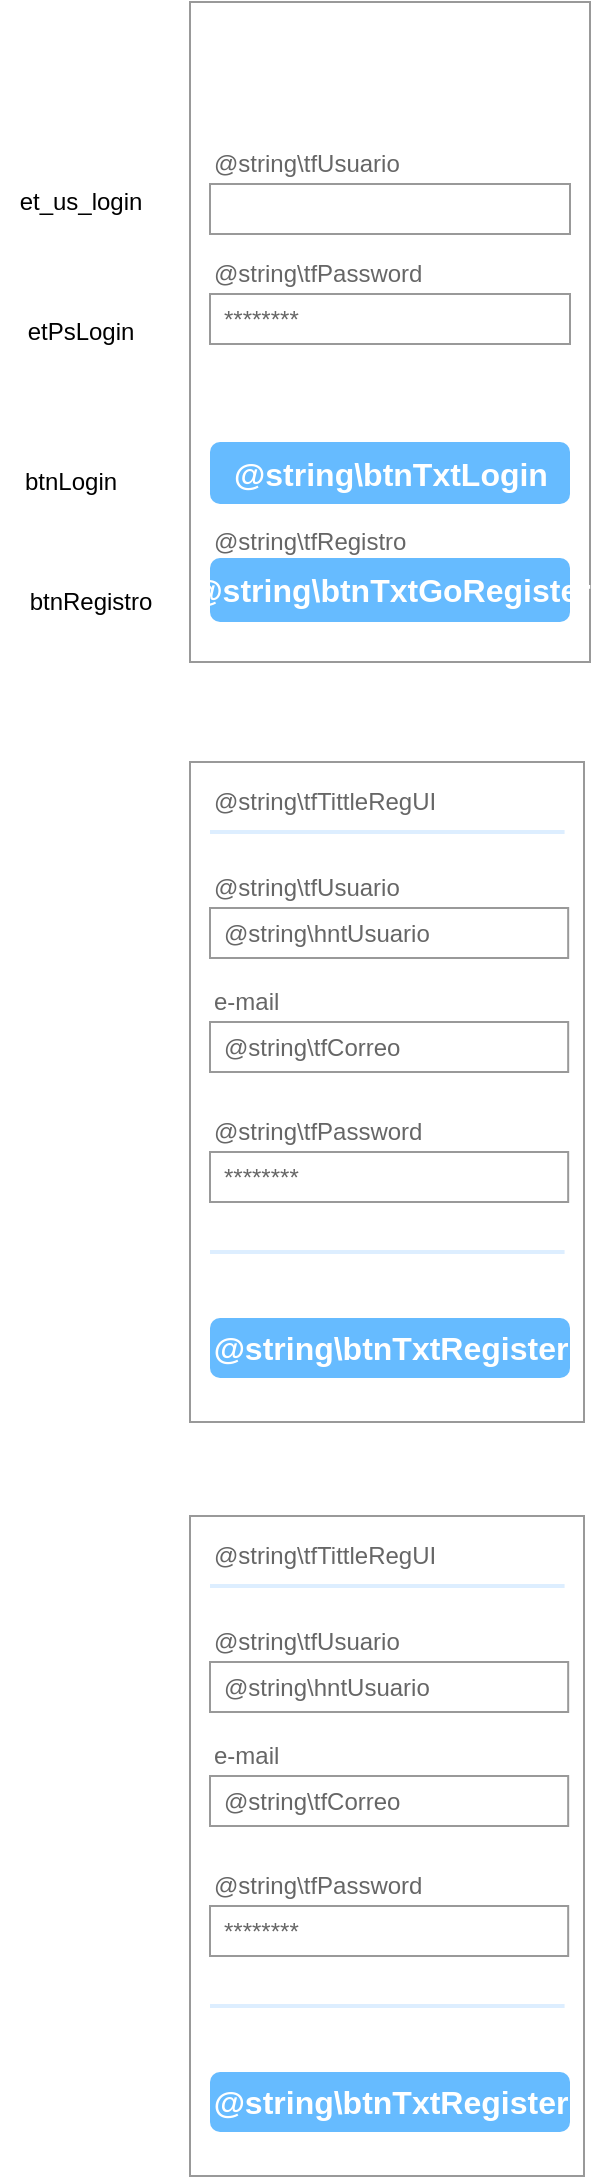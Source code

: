 <mxfile version="13.8.0" type="device"><diagram name="Page-1" id="f1b7ffb7-ca1e-a977-7cf5-a751b3c06c05"><mxGraphModel dx="723" dy="375" grid="1" gridSize="10" guides="1" tooltips="1" connect="1" arrows="1" fold="1" page="1" pageScale="1" pageWidth="826" pageHeight="1169" background="#ffffff" math="0" shadow="0"><root><mxCell id="0"/><mxCell id="1" parent="0"/><mxCell id="pDR9ldHMDZx-kZhfTg0B-75" value="" style="strokeWidth=1;shadow=0;dashed=0;align=center;html=1;shape=mxgraph.mockup.forms.rrect;rSize=0;strokeColor=#999999;fillColor=#ffffff;" parent="1" vertex="1"><mxGeometry x="130" y="30" width="200" height="330" as="geometry"/></mxCell><mxCell id="pDR9ldHMDZx-kZhfTg0B-76" value="" style="strokeWidth=1;shadow=0;dashed=0;align=center;html=1;shape=mxgraph.mockup.forms.anchor;fontSize=12;fontColor=#666666;align=left;resizeWidth=1;spacingLeft=0;" parent="pDR9ldHMDZx-kZhfTg0B-75" vertex="1"><mxGeometry width="100" height="20" relative="1" as="geometry"><mxPoint x="10" y="10" as="offset"/></mxGeometry></mxCell><mxCell id="pDR9ldHMDZx-kZhfTg0B-78" value="@string\tfUsuario" style="strokeWidth=1;shadow=0;dashed=0;align=center;html=1;shape=mxgraph.mockup.forms.anchor;fontSize=12;fontColor=#666666;align=left;resizeWidth=1;spacingLeft=0;" parent="pDR9ldHMDZx-kZhfTg0B-75" vertex="1"><mxGeometry width="100" height="20" relative="1" as="geometry"><mxPoint x="10" y="71" as="offset"/></mxGeometry></mxCell><mxCell id="pDR9ldHMDZx-kZhfTg0B-79" value="" style="strokeWidth=1;shadow=0;dashed=0;align=center;html=1;shape=mxgraph.mockup.forms.rrect;rSize=0;strokeColor=#999999;fontColor=#666666;align=left;spacingLeft=5;resizeWidth=1;" parent="pDR9ldHMDZx-kZhfTg0B-75" vertex="1"><mxGeometry width="180" height="25" relative="1" as="geometry"><mxPoint x="10" y="91" as="offset"/></mxGeometry></mxCell><mxCell id="pDR9ldHMDZx-kZhfTg0B-80" value="@string\tfPassword" style="strokeWidth=1;shadow=0;dashed=0;align=center;html=1;shape=mxgraph.mockup.forms.anchor;fontSize=12;fontColor=#666666;align=left;resizeWidth=1;spacingLeft=0;" parent="pDR9ldHMDZx-kZhfTg0B-75" vertex="1"><mxGeometry width="140" height="20" relative="1" as="geometry"><mxPoint x="10" y="126" as="offset"/></mxGeometry></mxCell><mxCell id="pDR9ldHMDZx-kZhfTg0B-81" value="********" style="strokeWidth=1;shadow=0;dashed=0;align=center;html=1;shape=mxgraph.mockup.forms.rrect;rSize=0;strokeColor=#999999;fontColor=#666666;align=left;spacingLeft=5;resizeWidth=1;" parent="pDR9ldHMDZx-kZhfTg0B-75" vertex="1"><mxGeometry width="180" height="25" relative="1" as="geometry"><mxPoint x="10" y="146" as="offset"/></mxGeometry></mxCell><mxCell id="pDR9ldHMDZx-kZhfTg0B-82" value="@string\btnTxtLogin" style="strokeWidth=1;shadow=0;dashed=0;align=center;html=1;shape=mxgraph.mockup.forms.rrect;rSize=5;strokeColor=none;fontColor=#ffffff;fillColor=#66bbff;fontSize=16;fontStyle=1;" parent="pDR9ldHMDZx-kZhfTg0B-75" vertex="1"><mxGeometry y="1" width="180" height="31" relative="1" as="geometry"><mxPoint x="10" y="-110" as="offset"/></mxGeometry></mxCell><mxCell id="pDR9ldHMDZx-kZhfTg0B-83" value="" style="strokeWidth=1;shadow=0;dashed=0;align=center;html=1;shape=mxgraph.mockup.forms.anchor;fontSize=12;fontColor=#9999ff;align=left;spacingLeft=0;fontStyle=4;resizeWidth=1;" parent="pDR9ldHMDZx-kZhfTg0B-75" vertex="1"><mxGeometry y="1" width="150" height="20" relative="1" as="geometry"><mxPoint x="10" y="-110" as="offset"/></mxGeometry></mxCell><mxCell id="pDR9ldHMDZx-kZhfTg0B-85" value="@string\tfRegistro" style="strokeWidth=1;shadow=0;dashed=0;align=center;html=1;shape=mxgraph.mockup.forms.anchor;fontSize=12;fontColor=#666666;align=left;spacingLeft=0;resizeWidth=1;" parent="pDR9ldHMDZx-kZhfTg0B-75" vertex="1"><mxGeometry y="1" width="150" height="20" relative="1" as="geometry"><mxPoint x="10" y="-70" as="offset"/></mxGeometry></mxCell><mxCell id="pDR9ldHMDZx-kZhfTg0B-86" value="@string\btnTxtGoRegister" style="strokeWidth=1;shadow=0;dashed=0;align=center;html=1;shape=mxgraph.mockup.forms.rrect;rSize=5;strokeColor=none;fontColor=#ffffff;fillColor=#66bbff;fontSize=16;fontStyle=1;" parent="pDR9ldHMDZx-kZhfTg0B-75" vertex="1"><mxGeometry y="1" width="180" height="32" relative="1" as="geometry"><mxPoint x="10" y="-52" as="offset"/></mxGeometry></mxCell><mxCell id="pDR9ldHMDZx-kZhfTg0B-87" value="" style="strokeWidth=1;shadow=0;dashed=0;align=center;html=1;shape=mxgraph.mockup.forms.rrect;rSize=0;strokeColor=#999999;fillColor=#ffffff;" parent="1" vertex="1"><mxGeometry x="130" y="410" width="197" height="330" as="geometry"/></mxCell><mxCell id="pDR9ldHMDZx-kZhfTg0B-88" value="@string\tfTittleRegUI" style="strokeWidth=1;shadow=0;dashed=0;align=center;html=1;shape=mxgraph.mockup.forms.anchor;fontSize=12;fontColor=#666666;align=left;resizeWidth=1;spacingLeft=0;" parent="pDR9ldHMDZx-kZhfTg0B-87" vertex="1"><mxGeometry width="147.487" height="20" relative="1" as="geometry"><mxPoint x="10" y="10" as="offset"/></mxGeometry></mxCell><mxCell id="pDR9ldHMDZx-kZhfTg0B-89" value="" style="shape=line;strokeColor=#ddeeff;strokeWidth=2;html=1;resizeWidth=1;" parent="pDR9ldHMDZx-kZhfTg0B-87" vertex="1"><mxGeometry width="177.3" height="10" relative="1" as="geometry"><mxPoint x="10" y="30" as="offset"/></mxGeometry></mxCell><mxCell id="pDR9ldHMDZx-kZhfTg0B-90" value="@string\tfUsuario" style="strokeWidth=1;shadow=0;dashed=0;align=center;html=1;shape=mxgraph.mockup.forms.anchor;fontSize=12;fontColor=#666666;align=left;resizeWidth=1;spacingLeft=0;" parent="pDR9ldHMDZx-kZhfTg0B-87" vertex="1"><mxGeometry width="98.5" height="20" relative="1" as="geometry"><mxPoint x="10" y="53" as="offset"/></mxGeometry></mxCell><mxCell id="pDR9ldHMDZx-kZhfTg0B-91" value="@string\hntUsuario" style="strokeWidth=1;shadow=0;dashed=0;align=center;html=1;shape=mxgraph.mockup.forms.rrect;rSize=0;strokeColor=#999999;fontColor=#666666;align=left;spacingLeft=5;resizeWidth=1;" parent="pDR9ldHMDZx-kZhfTg0B-87" vertex="1"><mxGeometry width="179.091" height="25" relative="1" as="geometry"><mxPoint x="10" y="73" as="offset"/></mxGeometry></mxCell><mxCell id="pDR9ldHMDZx-kZhfTg0B-92" value="@string\tfPassword" style="strokeWidth=1;shadow=0;dashed=0;align=center;html=1;shape=mxgraph.mockup.forms.anchor;fontSize=12;fontColor=#666666;align=left;resizeWidth=1;spacingLeft=0;" parent="pDR9ldHMDZx-kZhfTg0B-87" vertex="1"><mxGeometry width="98.5" height="20" relative="1" as="geometry"><mxPoint x="10" y="175" as="offset"/></mxGeometry></mxCell><mxCell id="pDR9ldHMDZx-kZhfTg0B-93" value="********" style="strokeWidth=1;shadow=0;dashed=0;align=center;html=1;shape=mxgraph.mockup.forms.rrect;rSize=0;strokeColor=#999999;fontColor=#666666;align=left;spacingLeft=5;resizeWidth=1;" parent="pDR9ldHMDZx-kZhfTg0B-87" vertex="1"><mxGeometry width="179.091" height="25" relative="1" as="geometry"><mxPoint x="10" y="195" as="offset"/></mxGeometry></mxCell><mxCell id="pDR9ldHMDZx-kZhfTg0B-96" value="" style="shape=line;strokeColor=#ddeeff;strokeWidth=2;html=1;resizeWidth=1;" parent="pDR9ldHMDZx-kZhfTg0B-87" vertex="1"><mxGeometry y="1" width="177.3" height="10" relative="1" as="geometry"><mxPoint x="10" y="-90" as="offset"/></mxGeometry></mxCell><mxCell id="pDR9ldHMDZx-kZhfTg0B-97" value="" style="strokeWidth=1;shadow=0;dashed=0;align=center;html=1;shape=mxgraph.mockup.forms.anchor;fontSize=12;fontColor=#666666;align=left;spacingLeft=0;resizeWidth=1;" parent="pDR9ldHMDZx-kZhfTg0B-87" vertex="1"><mxGeometry y="1" width="147.75" height="20" relative="1" as="geometry"><mxPoint x="10" y="-70" as="offset"/></mxGeometry></mxCell><mxCell id="pDR9ldHMDZx-kZhfTg0B-98" value="@string\btnTxtRegister" style="strokeWidth=1;shadow=0;dashed=0;align=center;html=1;shape=mxgraph.mockup.forms.rrect;rSize=5;strokeColor=none;fontColor=#ffffff;fillColor=#66bbff;fontSize=16;fontStyle=1;" parent="pDR9ldHMDZx-kZhfTg0B-87" vertex="1"><mxGeometry y="1" width="180" height="30" relative="1" as="geometry"><mxPoint x="10" y="-52" as="offset"/></mxGeometry></mxCell><mxCell id="pDR9ldHMDZx-kZhfTg0B-99" value="e-mail" style="strokeWidth=1;shadow=0;dashed=0;align=center;html=1;shape=mxgraph.mockup.forms.anchor;fontSize=12;fontColor=#666666;align=left;resizeWidth=1;spacingLeft=0;" parent="pDR9ldHMDZx-kZhfTg0B-87" vertex="1"><mxGeometry width="98.5" height="20" relative="1" as="geometry"><mxPoint x="10" y="110" as="offset"/></mxGeometry></mxCell><mxCell id="pDR9ldHMDZx-kZhfTg0B-100" value="@string\tfCorreo" style="strokeWidth=1;shadow=0;dashed=0;align=center;html=1;shape=mxgraph.mockup.forms.rrect;rSize=0;strokeColor=#999999;fontColor=#666666;align=left;spacingLeft=5;resizeWidth=1;" parent="pDR9ldHMDZx-kZhfTg0B-87" vertex="1"><mxGeometry width="179.091" height="25" relative="1" as="geometry"><mxPoint x="10" y="130" as="offset"/></mxGeometry></mxCell><mxCell id="pDR9ldHMDZx-kZhfTg0B-101" value="etPsLogin" style="text;html=1;align=center;verticalAlign=middle;resizable=0;points=[];autosize=1;" parent="1" vertex="1"><mxGeometry x="40" y="185" width="70" height="20" as="geometry"/></mxCell><mxCell id="pDR9ldHMDZx-kZhfTg0B-102" value="et_us_login" style="text;html=1;align=center;verticalAlign=middle;resizable=0;points=[];autosize=1;" parent="1" vertex="1"><mxGeometry x="35" y="120" width="80" height="20" as="geometry"/></mxCell><mxCell id="pDR9ldHMDZx-kZhfTg0B-105" value="btnLogin" style="text;html=1;align=center;verticalAlign=middle;resizable=0;points=[];autosize=1;" parent="1" vertex="1"><mxGeometry x="40" y="260" width="60" height="20" as="geometry"/></mxCell><mxCell id="pDR9ldHMDZx-kZhfTg0B-106" value="btnRegistro" style="text;html=1;align=center;verticalAlign=middle;resizable=0;points=[];autosize=1;" parent="1" vertex="1"><mxGeometry x="40" y="320" width="80" height="20" as="geometry"/></mxCell><mxCell id="PQUoJVcc_17riy6qerUB-1" value="" style="strokeWidth=1;shadow=0;dashed=0;align=center;html=1;shape=mxgraph.mockup.forms.rrect;rSize=0;strokeColor=#999999;fillColor=#ffffff;" vertex="1" parent="1"><mxGeometry x="130" y="787" width="197" height="330" as="geometry"/></mxCell><mxCell id="PQUoJVcc_17riy6qerUB-2" value="@string\tfTittleRegUI" style="strokeWidth=1;shadow=0;dashed=0;align=center;html=1;shape=mxgraph.mockup.forms.anchor;fontSize=12;fontColor=#666666;align=left;resizeWidth=1;spacingLeft=0;" vertex="1" parent="PQUoJVcc_17riy6qerUB-1"><mxGeometry width="147.487" height="20" relative="1" as="geometry"><mxPoint x="10" y="10" as="offset"/></mxGeometry></mxCell><mxCell id="PQUoJVcc_17riy6qerUB-3" value="" style="shape=line;strokeColor=#ddeeff;strokeWidth=2;html=1;resizeWidth=1;" vertex="1" parent="PQUoJVcc_17riy6qerUB-1"><mxGeometry width="177.3" height="10" relative="1" as="geometry"><mxPoint x="10" y="30" as="offset"/></mxGeometry></mxCell><mxCell id="PQUoJVcc_17riy6qerUB-4" value="@string\tfUsuario" style="strokeWidth=1;shadow=0;dashed=0;align=center;html=1;shape=mxgraph.mockup.forms.anchor;fontSize=12;fontColor=#666666;align=left;resizeWidth=1;spacingLeft=0;" vertex="1" parent="PQUoJVcc_17riy6qerUB-1"><mxGeometry width="98.5" height="20" relative="1" as="geometry"><mxPoint x="10" y="53" as="offset"/></mxGeometry></mxCell><mxCell id="PQUoJVcc_17riy6qerUB-5" value="@string\hntUsuario" style="strokeWidth=1;shadow=0;dashed=0;align=center;html=1;shape=mxgraph.mockup.forms.rrect;rSize=0;strokeColor=#999999;fontColor=#666666;align=left;spacingLeft=5;resizeWidth=1;" vertex="1" parent="PQUoJVcc_17riy6qerUB-1"><mxGeometry width="179.091" height="25" relative="1" as="geometry"><mxPoint x="10" y="73" as="offset"/></mxGeometry></mxCell><mxCell id="PQUoJVcc_17riy6qerUB-6" value="@string\tfPassword" style="strokeWidth=1;shadow=0;dashed=0;align=center;html=1;shape=mxgraph.mockup.forms.anchor;fontSize=12;fontColor=#666666;align=left;resizeWidth=1;spacingLeft=0;" vertex="1" parent="PQUoJVcc_17riy6qerUB-1"><mxGeometry width="98.5" height="20" relative="1" as="geometry"><mxPoint x="10" y="175" as="offset"/></mxGeometry></mxCell><mxCell id="PQUoJVcc_17riy6qerUB-7" value="********" style="strokeWidth=1;shadow=0;dashed=0;align=center;html=1;shape=mxgraph.mockup.forms.rrect;rSize=0;strokeColor=#999999;fontColor=#666666;align=left;spacingLeft=5;resizeWidth=1;" vertex="1" parent="PQUoJVcc_17riy6qerUB-1"><mxGeometry width="179.091" height="25" relative="1" as="geometry"><mxPoint x="10" y="195" as="offset"/></mxGeometry></mxCell><mxCell id="PQUoJVcc_17riy6qerUB-8" value="" style="shape=line;strokeColor=#ddeeff;strokeWidth=2;html=1;resizeWidth=1;" vertex="1" parent="PQUoJVcc_17riy6qerUB-1"><mxGeometry y="1" width="177.3" height="10" relative="1" as="geometry"><mxPoint x="10" y="-90" as="offset"/></mxGeometry></mxCell><mxCell id="PQUoJVcc_17riy6qerUB-9" value="" style="strokeWidth=1;shadow=0;dashed=0;align=center;html=1;shape=mxgraph.mockup.forms.anchor;fontSize=12;fontColor=#666666;align=left;spacingLeft=0;resizeWidth=1;" vertex="1" parent="PQUoJVcc_17riy6qerUB-1"><mxGeometry y="1" width="147.75" height="20" relative="1" as="geometry"><mxPoint x="10" y="-70" as="offset"/></mxGeometry></mxCell><mxCell id="PQUoJVcc_17riy6qerUB-10" value="@string\btnTxtRegister" style="strokeWidth=1;shadow=0;dashed=0;align=center;html=1;shape=mxgraph.mockup.forms.rrect;rSize=5;strokeColor=none;fontColor=#ffffff;fillColor=#66bbff;fontSize=16;fontStyle=1;" vertex="1" parent="PQUoJVcc_17riy6qerUB-1"><mxGeometry y="1" width="180" height="30" relative="1" as="geometry"><mxPoint x="10" y="-52" as="offset"/></mxGeometry></mxCell><mxCell id="PQUoJVcc_17riy6qerUB-11" value="e-mail" style="strokeWidth=1;shadow=0;dashed=0;align=center;html=1;shape=mxgraph.mockup.forms.anchor;fontSize=12;fontColor=#666666;align=left;resizeWidth=1;spacingLeft=0;" vertex="1" parent="PQUoJVcc_17riy6qerUB-1"><mxGeometry width="98.5" height="20" relative="1" as="geometry"><mxPoint x="10" y="110" as="offset"/></mxGeometry></mxCell><mxCell id="PQUoJVcc_17riy6qerUB-12" value="@string\tfCorreo" style="strokeWidth=1;shadow=0;dashed=0;align=center;html=1;shape=mxgraph.mockup.forms.rrect;rSize=0;strokeColor=#999999;fontColor=#666666;align=left;spacingLeft=5;resizeWidth=1;" vertex="1" parent="PQUoJVcc_17riy6qerUB-1"><mxGeometry width="179.091" height="25" relative="1" as="geometry"><mxPoint x="10" y="130" as="offset"/></mxGeometry></mxCell></root></mxGraphModel></diagram></mxfile>